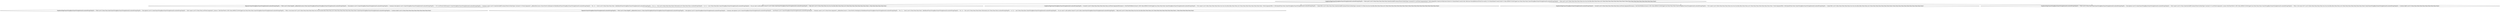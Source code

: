digraph ExampleGraph {
	"Repeater(SmartStringBase(SmartStringInternal(LocalisedString(Map(En -> Title)),List())),None,PageId(1_addAnotherLicence),None,SmartStringBased(SmartStringBase(SmartStringInternal(LocalisedString(Map(En -> Description)),List()))),SmartStringBase(SmartStringInternal(LocalisedString(Map(En -> Summary description)),List())),SmartStringBase(SmartStringInternal(LocalisedString(Map(En -> {0})),List(FormCtx(firstname)))),SmartStringBase(SmartStringInternal(LocalisedString(Map(En -> Summary name)),List())),Some(IncludeIf(Contains(FormCtx(dutyType),Constant(1)))),FormComponent(1_addAnotherLicence,Choice(YesNo,NonEmptyList(IndexBased(SmartStringBase(SmartStringInternal(LocalisedString(Map(En -> Yes, Cy -> Iawn)),List())),None,None,None,None), IndexBased(SmartStringBase(SmartStringInternal(LocalisedString(Map(En -> No, Cy -> Na)),List())),None,None,None,None)),Horizontal,List(),None,None,None,LocalisedString(Map(En -> or, Cy -> neu)),None,None,false),SmartStringBase(SmartStringInternal(LocalisedString(Map(En -> Do you want to add another licence?)),List())),false,Some(SmartStringBase(SmartStringInternal(LocalisedString(Map(En -> Help text)),List()))),None,None,None,true,true,true,false,false,None,None,List(),None,None,None,None,None,None,None,None),1,None,None,None,None,None,None)" -> "Singleton(Page(SmartStringBase(SmartStringInternal(LocalisedString(Map(En -> Title)),List())),None,None,Some(SmartStringBase(SmartStringInternal(LocalisedString(Map(En -> Description)),List()))),Some(SmartStringBase(SmartStringInternal(LocalisedString(Map(En -> Short name)),List()))),None,None,List(FormComponent(1_licence11,Text(ShortText(0,1000),Value,DEFAULT,IsNotUpperCase,None,None,None),SmartStringBase(SmartStringInternal(LocalisedString(Map(En -> What is the licence for?)),List())),false,None,None,None,None,true,true,true,false,false,None,None,List(),None,None,None,None,None,None,None,None)),Some(SmartStringBase(SmartStringInternal(LocalisedString(Map(En -> Continue label)),List()))),None,None,None,None,None,None,None,None,None,None))"
	"Singleton(Page(SmartStringBase(SmartStringInternal(LocalisedString(Map(En -> Enter port)),List())),None,None,None,None,None,Some(IncludeIf(Contains(FormCtx(dutyType),Constant(0)))),List(FormComponent(port1,Text(Lookup(Port,Some(List(SelectionCriteria(CsvColumnName(CountryCode),SelectionCriteriaReference(FormCtx(country),CsvColumnName(CountryCode)))))),Value,DEFAULT,IsNotUpperCase,None,None,None),SmartStringBase(SmartStringInternal(LocalisedString(Map(En -> Enter port)),List())),false,None,None,None,None,true,true,true,false,false,None,None,List(),None,None,None,None,None,None,None,None)),None,None,None,None,None,None,None,None,None,None,None))" -> "Singleton(Page(SmartStringBase(SmartStringInternal(LocalisedString(Map(En -> Second1)),List())),None,None,None,None,None,None,List(FormComponent(firstname111,Text(TextWithRestrictions(0,1000),Value,DEFAULT,IsNotUpperCase,None,None,None),SmartStringBase(SmartStringInternal(LocalisedString(Map(En -> First name)),List())),false,None,None,None,None,true,true,true,false,false,None,None,List(),None,None,None,None,None,None,None,None), FormComponent(file111,FileUpload(None,None),SmartStringBase(SmartStringInternal(LocalisedString(Map(En -> Upload file)),List())),false,None,None,Some(IncludeIf(Contains(FormCtx(dutyType),Constant(1)))),None,true,true,true,false,false,None,None,List(),None,None,None,None,None,None,None,None)),None,None,None,None,None,None,None,None,None,None,None))"
	"Singleton(Page(SmartStringBase(SmartStringInternal(LocalisedString(Map(En -> Enter port)),List())),None,None,None,None,None,Some(IncludeIf(Contains(FormCtx(dutyType),Constant(0)))),List(FormComponent(port1,Text(Lookup(Port,Some(List(SelectionCriteria(CsvColumnName(CountryCode),SelectionCriteriaReference(FormCtx(country),CsvColumnName(CountryCode)))))),Value,DEFAULT,IsNotUpperCase,None,None,None),SmartStringBase(SmartStringInternal(LocalisedString(Map(En -> Enter port)),List())),false,None,None,None,None,true,true,true,false,false,None,None,List(),None,None,None,None,None,None,None,None)),None,None,None,None,None,None,None,None,None,None,None))" -> "Repeater(SmartStringBase(SmartStringInternal(LocalisedString(Map(En -> Title)),List())),None,PageId(1_addAnotherLicence),None,SmartStringBased(SmartStringBase(SmartStringInternal(LocalisedString(Map(En -> Description)),List()))),SmartStringBase(SmartStringInternal(LocalisedString(Map(En -> Summary description)),List())),SmartStringBase(SmartStringInternal(LocalisedString(Map(En -> {0})),List(FormCtx(firstname)))),SmartStringBase(SmartStringInternal(LocalisedString(Map(En -> Summary name)),List())),Some(IncludeIf(Contains(FormCtx(dutyType),Constant(1)))),FormComponent(1_addAnotherLicence,Choice(YesNo,NonEmptyList(IndexBased(SmartStringBase(SmartStringInternal(LocalisedString(Map(En -> Yes, Cy -> Iawn)),List())),None,None,None,None), IndexBased(SmartStringBase(SmartStringInternal(LocalisedString(Map(En -> No, Cy -> Na)),List())),None,None,None,None)),Horizontal,List(),None,None,None,LocalisedString(Map(En -> or, Cy -> neu)),None,None,false),SmartStringBase(SmartStringInternal(LocalisedString(Map(En -> Do you want to add another licence?)),List())),false,Some(SmartStringBase(SmartStringInternal(LocalisedString(Map(En -> Help text)),List()))),None,None,None,true,true,true,false,false,None,None,List(),None,None,None,None,None,None,None,None),1,None,None,None,None,None,None)"
	"Singleton(Page(SmartStringBase(SmartStringInternal(LocalisedString(Map(En -> Enter port)),List())),None,None,None,None,None,Some(IncludeIf(Contains(FormCtx(dutyType),Constant(0)))),List(FormComponent(port1,Text(Lookup(Port,Some(List(SelectionCriteria(CsvColumnName(CountryCode),SelectionCriteriaReference(FormCtx(country),CsvColumnName(CountryCode)))))),Value,DEFAULT,IsNotUpperCase,None,None,None),SmartStringBase(SmartStringInternal(LocalisedString(Map(En -> Enter port)),List())),false,None,None,None,None,true,true,true,false,false,None,None,List(),None,None,None,None,None,None,None,None)),None,None,None,None,None,None,None,None,None,None,None))" -> "Singleton(Page(SmartStringBase(SmartStringInternal(LocalisedString(Map(En -> Second)),List())),None,None,None,None,None,None,List(FormComponent(firstname11,Text(TextWithRestrictions(0,1000),Value,DEFAULT,IsNotUpperCase,None,None,None),SmartStringBase(SmartStringInternal(LocalisedString(Map(En -> First name)),List())),false,None,None,None,None,true,true,true,false,false,None,None,List(),None,None,None,None,None,None,None,None), FormComponent(file11,FileUpload(None,None),SmartStringBase(SmartStringInternal(LocalisedString(Map(En -> Upload file)),List())),false,None,None,None,None,true,true,true,false,false,None,None,List(),None,None,None,None,None,None,None,None)),None,None,None,None,None,None,None,None,None,None,None))"
	"Singleton(Page(SmartStringBase(SmartStringInternal(LocalisedString(Map(En -> Enter port)),List())),None,None,None,None,None,Some(IncludeIf(Contains(FormCtx(dutyType),Constant(0)))),List(FormComponent(port1,Text(Lookup(Port,Some(List(SelectionCriteria(CsvColumnName(CountryCode),SelectionCriteriaReference(FormCtx(country),CsvColumnName(CountryCode)))))),Value,DEFAULT,IsNotUpperCase,None,None,None),SmartStringBase(SmartStringInternal(LocalisedString(Map(En -> Enter port)),List())),false,None,None,None,None,true,true,true,false,false,None,None,List(),None,None,None,None,None,None,None,None)),None,None,None,None,None,None,None,None,None,None,None))" -> "Singleton(Page(SmartStringBase(SmartStringInternal(LocalisedString(Map(En -> Title)),List())),None,None,Some(SmartStringBase(SmartStringInternal(LocalisedString(Map(En -> Description)),List()))),Some(SmartStringBase(SmartStringInternal(LocalisedString(Map(En -> Short name)),List()))),None,Some(IncludeIf(Contains(FormCtx(dutyType),Constant(1)))),List(FormComponent(1_licence,Text(ShortText(0,1000),Value,DEFAULT,IsNotUpperCase,None,None,None),SmartStringBase(SmartStringInternal(LocalisedString(Map(En -> What is the licence for?)),List())),false,None,None,None,None,true,true,true,false,false,None,None,List(),None,None,None,None,None,None,None,None)),Some(SmartStringBase(SmartStringInternal(LocalisedString(Map(En -> Continue label)),List()))),None,None,None,None,None,None,None,None,None,None))"
	"Repeater(SmartStringBase(SmartStringInternal(LocalisedString(Map(En -> Title)),List())),None,PageId(1_addAnotherLicence),None,SmartStringBased(SmartStringBase(SmartStringInternal(LocalisedString(Map(En -> Description)),List()))),SmartStringBase(SmartStringInternal(LocalisedString(Map(En -> Summary description)),List())),SmartStringBase(SmartStringInternal(LocalisedString(Map(En -> {0})),List(FormCtx(firstname)))),SmartStringBase(SmartStringInternal(LocalisedString(Map(En -> Summary name)),List())),Some(IncludeIf(Contains(FormCtx(dutyType),Constant(1)))),FormComponent(1_addAnotherLicence,Choice(YesNo,NonEmptyList(IndexBased(SmartStringBase(SmartStringInternal(LocalisedString(Map(En -> Yes, Cy -> Iawn)),List())),None,None,None,None), IndexBased(SmartStringBase(SmartStringInternal(LocalisedString(Map(En -> No, Cy -> Na)),List())),None,None,None,None)),Horizontal,List(),None,None,None,LocalisedString(Map(En -> or, Cy -> neu)),None,None,false),SmartStringBase(SmartStringInternal(LocalisedString(Map(En -> Do you want to add another licence?)),List())),false,Some(SmartStringBase(SmartStringInternal(LocalisedString(Map(En -> Help text)),List()))),None,None,None,true,true,true,false,false,None,None,List(),None,None,None,None,None,None,None,None),1,None,None,None,None,None,None)" -> "Repeater(SmartStringBase(SmartStringInternal(LocalisedString(Map(En -> Title)),List())),None,PageId(1_addAnotherLicence11),None,SmartStringBased(SmartStringBase(SmartStringInternal(LocalisedString(Map(En -> description)),List()))),SmartStringBase(SmartStringInternal(LocalisedString(Map(En -> Summary description)),List())),SmartStringBase(SmartStringInternal(LocalisedString(Map(En -> shortName)),List())),SmartStringBase(SmartStringInternal(LocalisedString(Map(En -> Summary name)),List())),None,FormComponent(1_addAnotherLicence11,Choice(YesNo,NonEmptyList(IndexBased(SmartStringBase(SmartStringInternal(LocalisedString(Map(En -> Yes, Cy -> Iawn)),List())),None,None,None,None), IndexBased(SmartStringBase(SmartStringInternal(LocalisedString(Map(En -> No, Cy -> Na)),List())),None,None,None,None)),Horizontal,List(),None,None,None,LocalisedString(Map(En -> or, Cy -> neu)),None,None,false),SmartStringBase(SmartStringInternal(LocalisedString(Map(En -> Do you want to add another licence?)),List())),false,Some(SmartStringBase(SmartStringInternal(LocalisedString(Map(En -> Help text)),List()))),None,None,None,true,true,true,false,false,None,None,List(),None,None,None,None,None,None,None,None),1,None,None,None,None,None,None)"
}